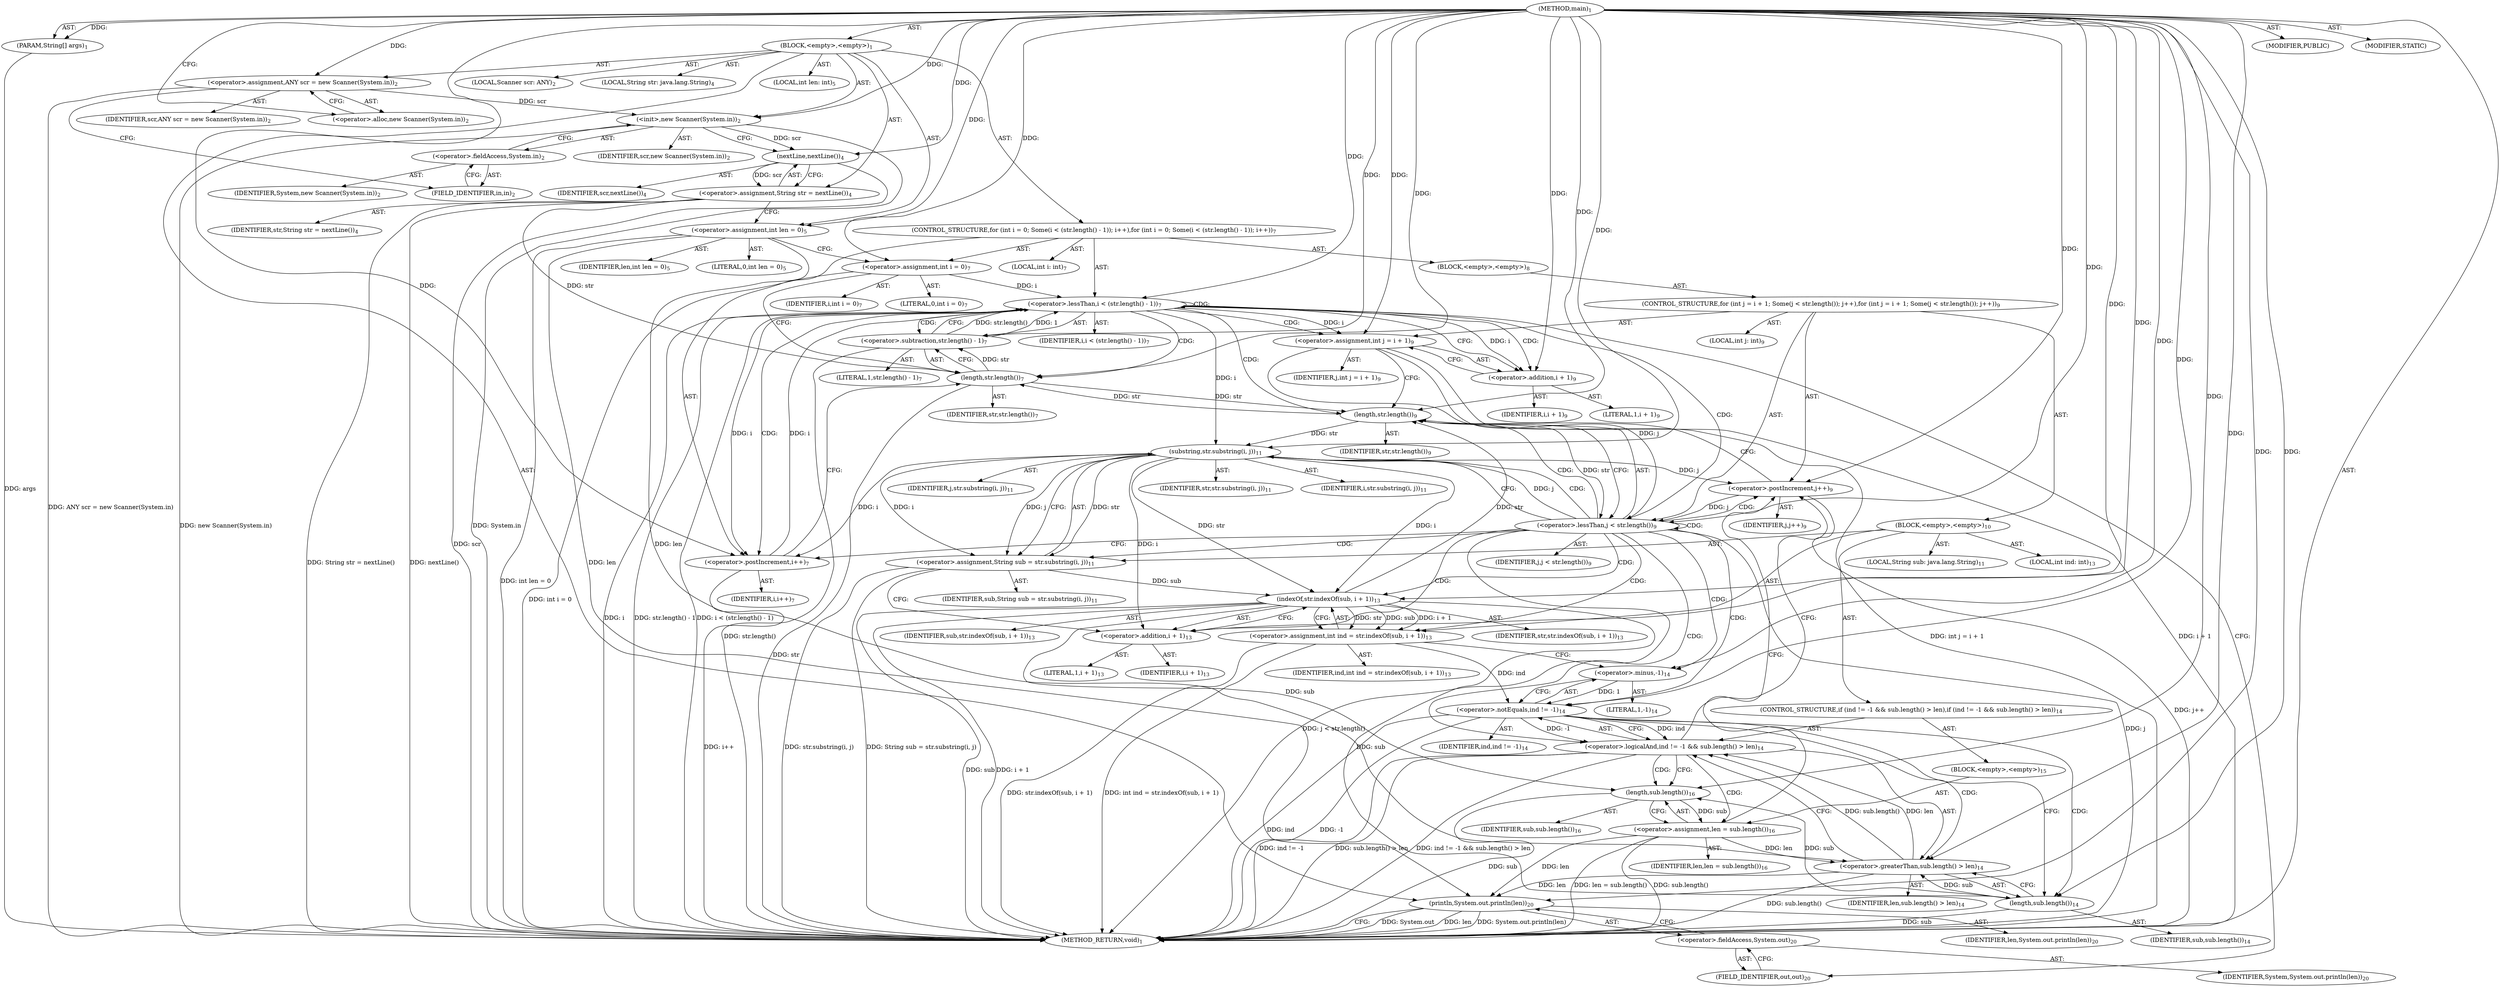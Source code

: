 digraph "main" {  
"19" [label = <(METHOD,main)<SUB>1</SUB>> ]
"20" [label = <(PARAM,String[] args)<SUB>1</SUB>> ]
"21" [label = <(BLOCK,&lt;empty&gt;,&lt;empty&gt;)<SUB>1</SUB>> ]
"4" [label = <(LOCAL,Scanner scr: ANY)<SUB>2</SUB>> ]
"22" [label = <(&lt;operator&gt;.assignment,ANY scr = new Scanner(System.in))<SUB>2</SUB>> ]
"23" [label = <(IDENTIFIER,scr,ANY scr = new Scanner(System.in))<SUB>2</SUB>> ]
"24" [label = <(&lt;operator&gt;.alloc,new Scanner(System.in))<SUB>2</SUB>> ]
"25" [label = <(&lt;init&gt;,new Scanner(System.in))<SUB>2</SUB>> ]
"3" [label = <(IDENTIFIER,scr,new Scanner(System.in))<SUB>2</SUB>> ]
"26" [label = <(&lt;operator&gt;.fieldAccess,System.in)<SUB>2</SUB>> ]
"27" [label = <(IDENTIFIER,System,new Scanner(System.in))<SUB>2</SUB>> ]
"28" [label = <(FIELD_IDENTIFIER,in,in)<SUB>2</SUB>> ]
"29" [label = <(LOCAL,String str: java.lang.String)<SUB>4</SUB>> ]
"30" [label = <(&lt;operator&gt;.assignment,String str = nextLine())<SUB>4</SUB>> ]
"31" [label = <(IDENTIFIER,str,String str = nextLine())<SUB>4</SUB>> ]
"32" [label = <(nextLine,nextLine())<SUB>4</SUB>> ]
"33" [label = <(IDENTIFIER,scr,nextLine())<SUB>4</SUB>> ]
"34" [label = <(LOCAL,int len: int)<SUB>5</SUB>> ]
"35" [label = <(&lt;operator&gt;.assignment,int len = 0)<SUB>5</SUB>> ]
"36" [label = <(IDENTIFIER,len,int len = 0)<SUB>5</SUB>> ]
"37" [label = <(LITERAL,0,int len = 0)<SUB>5</SUB>> ]
"38" [label = <(CONTROL_STRUCTURE,for (int i = 0; Some(i &lt; (str.length() - 1)); i++),for (int i = 0; Some(i &lt; (str.length() - 1)); i++))<SUB>7</SUB>> ]
"39" [label = <(LOCAL,int i: int)<SUB>7</SUB>> ]
"40" [label = <(&lt;operator&gt;.assignment,int i = 0)<SUB>7</SUB>> ]
"41" [label = <(IDENTIFIER,i,int i = 0)<SUB>7</SUB>> ]
"42" [label = <(LITERAL,0,int i = 0)<SUB>7</SUB>> ]
"43" [label = <(&lt;operator&gt;.lessThan,i &lt; (str.length() - 1))<SUB>7</SUB>> ]
"44" [label = <(IDENTIFIER,i,i &lt; (str.length() - 1))<SUB>7</SUB>> ]
"45" [label = <(&lt;operator&gt;.subtraction,str.length() - 1)<SUB>7</SUB>> ]
"46" [label = <(length,str.length())<SUB>7</SUB>> ]
"47" [label = <(IDENTIFIER,str,str.length())<SUB>7</SUB>> ]
"48" [label = <(LITERAL,1,str.length() - 1)<SUB>7</SUB>> ]
"49" [label = <(&lt;operator&gt;.postIncrement,i++)<SUB>7</SUB>> ]
"50" [label = <(IDENTIFIER,i,i++)<SUB>7</SUB>> ]
"51" [label = <(BLOCK,&lt;empty&gt;,&lt;empty&gt;)<SUB>8</SUB>> ]
"52" [label = <(CONTROL_STRUCTURE,for (int j = i + 1; Some(j &lt; str.length()); j++),for (int j = i + 1; Some(j &lt; str.length()); j++))<SUB>9</SUB>> ]
"53" [label = <(LOCAL,int j: int)<SUB>9</SUB>> ]
"54" [label = <(&lt;operator&gt;.assignment,int j = i + 1)<SUB>9</SUB>> ]
"55" [label = <(IDENTIFIER,j,int j = i + 1)<SUB>9</SUB>> ]
"56" [label = <(&lt;operator&gt;.addition,i + 1)<SUB>9</SUB>> ]
"57" [label = <(IDENTIFIER,i,i + 1)<SUB>9</SUB>> ]
"58" [label = <(LITERAL,1,i + 1)<SUB>9</SUB>> ]
"59" [label = <(&lt;operator&gt;.lessThan,j &lt; str.length())<SUB>9</SUB>> ]
"60" [label = <(IDENTIFIER,j,j &lt; str.length())<SUB>9</SUB>> ]
"61" [label = <(length,str.length())<SUB>9</SUB>> ]
"62" [label = <(IDENTIFIER,str,str.length())<SUB>9</SUB>> ]
"63" [label = <(&lt;operator&gt;.postIncrement,j++)<SUB>9</SUB>> ]
"64" [label = <(IDENTIFIER,j,j++)<SUB>9</SUB>> ]
"65" [label = <(BLOCK,&lt;empty&gt;,&lt;empty&gt;)<SUB>10</SUB>> ]
"66" [label = <(LOCAL,String sub: java.lang.String)<SUB>11</SUB>> ]
"67" [label = <(&lt;operator&gt;.assignment,String sub = str.substring(i, j))<SUB>11</SUB>> ]
"68" [label = <(IDENTIFIER,sub,String sub = str.substring(i, j))<SUB>11</SUB>> ]
"69" [label = <(substring,str.substring(i, j))<SUB>11</SUB>> ]
"70" [label = <(IDENTIFIER,str,str.substring(i, j))<SUB>11</SUB>> ]
"71" [label = <(IDENTIFIER,i,str.substring(i, j))<SUB>11</SUB>> ]
"72" [label = <(IDENTIFIER,j,str.substring(i, j))<SUB>11</SUB>> ]
"73" [label = <(LOCAL,int ind: int)<SUB>13</SUB>> ]
"74" [label = <(&lt;operator&gt;.assignment,int ind = str.indexOf(sub, i + 1))<SUB>13</SUB>> ]
"75" [label = <(IDENTIFIER,ind,int ind = str.indexOf(sub, i + 1))<SUB>13</SUB>> ]
"76" [label = <(indexOf,str.indexOf(sub, i + 1))<SUB>13</SUB>> ]
"77" [label = <(IDENTIFIER,str,str.indexOf(sub, i + 1))<SUB>13</SUB>> ]
"78" [label = <(IDENTIFIER,sub,str.indexOf(sub, i + 1))<SUB>13</SUB>> ]
"79" [label = <(&lt;operator&gt;.addition,i + 1)<SUB>13</SUB>> ]
"80" [label = <(IDENTIFIER,i,i + 1)<SUB>13</SUB>> ]
"81" [label = <(LITERAL,1,i + 1)<SUB>13</SUB>> ]
"82" [label = <(CONTROL_STRUCTURE,if (ind != -1 &amp;&amp; sub.length() &gt; len),if (ind != -1 &amp;&amp; sub.length() &gt; len))<SUB>14</SUB>> ]
"83" [label = <(&lt;operator&gt;.logicalAnd,ind != -1 &amp;&amp; sub.length() &gt; len)<SUB>14</SUB>> ]
"84" [label = <(&lt;operator&gt;.notEquals,ind != -1)<SUB>14</SUB>> ]
"85" [label = <(IDENTIFIER,ind,ind != -1)<SUB>14</SUB>> ]
"86" [label = <(&lt;operator&gt;.minus,-1)<SUB>14</SUB>> ]
"87" [label = <(LITERAL,1,-1)<SUB>14</SUB>> ]
"88" [label = <(&lt;operator&gt;.greaterThan,sub.length() &gt; len)<SUB>14</SUB>> ]
"89" [label = <(length,sub.length())<SUB>14</SUB>> ]
"90" [label = <(IDENTIFIER,sub,sub.length())<SUB>14</SUB>> ]
"91" [label = <(IDENTIFIER,len,sub.length() &gt; len)<SUB>14</SUB>> ]
"92" [label = <(BLOCK,&lt;empty&gt;,&lt;empty&gt;)<SUB>15</SUB>> ]
"93" [label = <(&lt;operator&gt;.assignment,len = sub.length())<SUB>16</SUB>> ]
"94" [label = <(IDENTIFIER,len,len = sub.length())<SUB>16</SUB>> ]
"95" [label = <(length,sub.length())<SUB>16</SUB>> ]
"96" [label = <(IDENTIFIER,sub,sub.length())<SUB>16</SUB>> ]
"97" [label = <(println,System.out.println(len))<SUB>20</SUB>> ]
"98" [label = <(&lt;operator&gt;.fieldAccess,System.out)<SUB>20</SUB>> ]
"99" [label = <(IDENTIFIER,System,System.out.println(len))<SUB>20</SUB>> ]
"100" [label = <(FIELD_IDENTIFIER,out,out)<SUB>20</SUB>> ]
"101" [label = <(IDENTIFIER,len,System.out.println(len))<SUB>20</SUB>> ]
"102" [label = <(MODIFIER,PUBLIC)> ]
"103" [label = <(MODIFIER,STATIC)> ]
"104" [label = <(METHOD_RETURN,void)<SUB>1</SUB>> ]
  "19" -> "20"  [ label = "AST: "] 
  "19" -> "21"  [ label = "AST: "] 
  "19" -> "102"  [ label = "AST: "] 
  "19" -> "103"  [ label = "AST: "] 
  "19" -> "104"  [ label = "AST: "] 
  "21" -> "4"  [ label = "AST: "] 
  "21" -> "22"  [ label = "AST: "] 
  "21" -> "25"  [ label = "AST: "] 
  "21" -> "29"  [ label = "AST: "] 
  "21" -> "30"  [ label = "AST: "] 
  "21" -> "34"  [ label = "AST: "] 
  "21" -> "35"  [ label = "AST: "] 
  "21" -> "38"  [ label = "AST: "] 
  "21" -> "97"  [ label = "AST: "] 
  "22" -> "23"  [ label = "AST: "] 
  "22" -> "24"  [ label = "AST: "] 
  "25" -> "3"  [ label = "AST: "] 
  "25" -> "26"  [ label = "AST: "] 
  "26" -> "27"  [ label = "AST: "] 
  "26" -> "28"  [ label = "AST: "] 
  "30" -> "31"  [ label = "AST: "] 
  "30" -> "32"  [ label = "AST: "] 
  "32" -> "33"  [ label = "AST: "] 
  "35" -> "36"  [ label = "AST: "] 
  "35" -> "37"  [ label = "AST: "] 
  "38" -> "39"  [ label = "AST: "] 
  "38" -> "40"  [ label = "AST: "] 
  "38" -> "43"  [ label = "AST: "] 
  "38" -> "49"  [ label = "AST: "] 
  "38" -> "51"  [ label = "AST: "] 
  "40" -> "41"  [ label = "AST: "] 
  "40" -> "42"  [ label = "AST: "] 
  "43" -> "44"  [ label = "AST: "] 
  "43" -> "45"  [ label = "AST: "] 
  "45" -> "46"  [ label = "AST: "] 
  "45" -> "48"  [ label = "AST: "] 
  "46" -> "47"  [ label = "AST: "] 
  "49" -> "50"  [ label = "AST: "] 
  "51" -> "52"  [ label = "AST: "] 
  "52" -> "53"  [ label = "AST: "] 
  "52" -> "54"  [ label = "AST: "] 
  "52" -> "59"  [ label = "AST: "] 
  "52" -> "63"  [ label = "AST: "] 
  "52" -> "65"  [ label = "AST: "] 
  "54" -> "55"  [ label = "AST: "] 
  "54" -> "56"  [ label = "AST: "] 
  "56" -> "57"  [ label = "AST: "] 
  "56" -> "58"  [ label = "AST: "] 
  "59" -> "60"  [ label = "AST: "] 
  "59" -> "61"  [ label = "AST: "] 
  "61" -> "62"  [ label = "AST: "] 
  "63" -> "64"  [ label = "AST: "] 
  "65" -> "66"  [ label = "AST: "] 
  "65" -> "67"  [ label = "AST: "] 
  "65" -> "73"  [ label = "AST: "] 
  "65" -> "74"  [ label = "AST: "] 
  "65" -> "82"  [ label = "AST: "] 
  "67" -> "68"  [ label = "AST: "] 
  "67" -> "69"  [ label = "AST: "] 
  "69" -> "70"  [ label = "AST: "] 
  "69" -> "71"  [ label = "AST: "] 
  "69" -> "72"  [ label = "AST: "] 
  "74" -> "75"  [ label = "AST: "] 
  "74" -> "76"  [ label = "AST: "] 
  "76" -> "77"  [ label = "AST: "] 
  "76" -> "78"  [ label = "AST: "] 
  "76" -> "79"  [ label = "AST: "] 
  "79" -> "80"  [ label = "AST: "] 
  "79" -> "81"  [ label = "AST: "] 
  "82" -> "83"  [ label = "AST: "] 
  "82" -> "92"  [ label = "AST: "] 
  "83" -> "84"  [ label = "AST: "] 
  "83" -> "88"  [ label = "AST: "] 
  "84" -> "85"  [ label = "AST: "] 
  "84" -> "86"  [ label = "AST: "] 
  "86" -> "87"  [ label = "AST: "] 
  "88" -> "89"  [ label = "AST: "] 
  "88" -> "91"  [ label = "AST: "] 
  "89" -> "90"  [ label = "AST: "] 
  "92" -> "93"  [ label = "AST: "] 
  "93" -> "94"  [ label = "AST: "] 
  "93" -> "95"  [ label = "AST: "] 
  "95" -> "96"  [ label = "AST: "] 
  "97" -> "98"  [ label = "AST: "] 
  "97" -> "101"  [ label = "AST: "] 
  "98" -> "99"  [ label = "AST: "] 
  "98" -> "100"  [ label = "AST: "] 
  "22" -> "28"  [ label = "CFG: "] 
  "25" -> "32"  [ label = "CFG: "] 
  "30" -> "35"  [ label = "CFG: "] 
  "35" -> "40"  [ label = "CFG: "] 
  "97" -> "104"  [ label = "CFG: "] 
  "24" -> "22"  [ label = "CFG: "] 
  "26" -> "25"  [ label = "CFG: "] 
  "32" -> "30"  [ label = "CFG: "] 
  "40" -> "46"  [ label = "CFG: "] 
  "43" -> "56"  [ label = "CFG: "] 
  "43" -> "100"  [ label = "CFG: "] 
  "49" -> "46"  [ label = "CFG: "] 
  "98" -> "97"  [ label = "CFG: "] 
  "28" -> "26"  [ label = "CFG: "] 
  "45" -> "43"  [ label = "CFG: "] 
  "100" -> "98"  [ label = "CFG: "] 
  "46" -> "45"  [ label = "CFG: "] 
  "54" -> "61"  [ label = "CFG: "] 
  "59" -> "69"  [ label = "CFG: "] 
  "59" -> "49"  [ label = "CFG: "] 
  "63" -> "61"  [ label = "CFG: "] 
  "56" -> "54"  [ label = "CFG: "] 
  "61" -> "59"  [ label = "CFG: "] 
  "67" -> "79"  [ label = "CFG: "] 
  "74" -> "86"  [ label = "CFG: "] 
  "69" -> "67"  [ label = "CFG: "] 
  "76" -> "74"  [ label = "CFG: "] 
  "83" -> "95"  [ label = "CFG: "] 
  "83" -> "63"  [ label = "CFG: "] 
  "79" -> "76"  [ label = "CFG: "] 
  "84" -> "83"  [ label = "CFG: "] 
  "84" -> "89"  [ label = "CFG: "] 
  "88" -> "83"  [ label = "CFG: "] 
  "93" -> "63"  [ label = "CFG: "] 
  "86" -> "84"  [ label = "CFG: "] 
  "89" -> "88"  [ label = "CFG: "] 
  "95" -> "93"  [ label = "CFG: "] 
  "19" -> "24"  [ label = "CFG: "] 
  "20" -> "104"  [ label = "DDG: args"] 
  "22" -> "104"  [ label = "DDG: ANY scr = new Scanner(System.in)"] 
  "25" -> "104"  [ label = "DDG: System.in"] 
  "25" -> "104"  [ label = "DDG: new Scanner(System.in)"] 
  "32" -> "104"  [ label = "DDG: scr"] 
  "30" -> "104"  [ label = "DDG: nextLine()"] 
  "30" -> "104"  [ label = "DDG: String str = nextLine()"] 
  "35" -> "104"  [ label = "DDG: int len = 0"] 
  "40" -> "104"  [ label = "DDG: int i = 0"] 
  "43" -> "104"  [ label = "DDG: i"] 
  "46" -> "104"  [ label = "DDG: str"] 
  "45" -> "104"  [ label = "DDG: str.length()"] 
  "43" -> "104"  [ label = "DDG: str.length() - 1"] 
  "43" -> "104"  [ label = "DDG: i &lt; (str.length() - 1)"] 
  "97" -> "104"  [ label = "DDG: System.out"] 
  "97" -> "104"  [ label = "DDG: len"] 
  "97" -> "104"  [ label = "DDG: System.out.println(len)"] 
  "54" -> "104"  [ label = "DDG: i + 1"] 
  "54" -> "104"  [ label = "DDG: int j = i + 1"] 
  "59" -> "104"  [ label = "DDG: j"] 
  "59" -> "104"  [ label = "DDG: j &lt; str.length()"] 
  "49" -> "104"  [ label = "DDG: i++"] 
  "67" -> "104"  [ label = "DDG: str.substring(i, j)"] 
  "67" -> "104"  [ label = "DDG: String sub = str.substring(i, j)"] 
  "76" -> "104"  [ label = "DDG: sub"] 
  "76" -> "104"  [ label = "DDG: i + 1"] 
  "74" -> "104"  [ label = "DDG: str.indexOf(sub, i + 1)"] 
  "74" -> "104"  [ label = "DDG: int ind = str.indexOf(sub, i + 1)"] 
  "84" -> "104"  [ label = "DDG: ind"] 
  "84" -> "104"  [ label = "DDG: -1"] 
  "83" -> "104"  [ label = "DDG: ind != -1"] 
  "89" -> "104"  [ label = "DDG: sub"] 
  "88" -> "104"  [ label = "DDG: sub.length()"] 
  "83" -> "104"  [ label = "DDG: sub.length() &gt; len"] 
  "83" -> "104"  [ label = "DDG: ind != -1 &amp;&amp; sub.length() &gt; len"] 
  "95" -> "104"  [ label = "DDG: sub"] 
  "93" -> "104"  [ label = "DDG: sub.length()"] 
  "93" -> "104"  [ label = "DDG: len = sub.length()"] 
  "63" -> "104"  [ label = "DDG: j++"] 
  "19" -> "20"  [ label = "DDG: "] 
  "19" -> "22"  [ label = "DDG: "] 
  "32" -> "30"  [ label = "DDG: scr"] 
  "19" -> "35"  [ label = "DDG: "] 
  "22" -> "25"  [ label = "DDG: scr"] 
  "19" -> "25"  [ label = "DDG: "] 
  "19" -> "40"  [ label = "DDG: "] 
  "35" -> "97"  [ label = "DDG: len"] 
  "88" -> "97"  [ label = "DDG: len"] 
  "93" -> "97"  [ label = "DDG: len"] 
  "19" -> "97"  [ label = "DDG: "] 
  "25" -> "32"  [ label = "DDG: scr"] 
  "19" -> "32"  [ label = "DDG: "] 
  "40" -> "43"  [ label = "DDG: i"] 
  "49" -> "43"  [ label = "DDG: i"] 
  "19" -> "43"  [ label = "DDG: "] 
  "45" -> "43"  [ label = "DDG: str.length()"] 
  "45" -> "43"  [ label = "DDG: 1"] 
  "19" -> "49"  [ label = "DDG: "] 
  "43" -> "49"  [ label = "DDG: i"] 
  "69" -> "49"  [ label = "DDG: i"] 
  "46" -> "45"  [ label = "DDG: str"] 
  "19" -> "45"  [ label = "DDG: "] 
  "43" -> "54"  [ label = "DDG: i"] 
  "19" -> "54"  [ label = "DDG: "] 
  "30" -> "46"  [ label = "DDG: str"] 
  "61" -> "46"  [ label = "DDG: str"] 
  "19" -> "46"  [ label = "DDG: "] 
  "54" -> "59"  [ label = "DDG: j"] 
  "63" -> "59"  [ label = "DDG: j"] 
  "19" -> "59"  [ label = "DDG: "] 
  "61" -> "59"  [ label = "DDG: str"] 
  "69" -> "63"  [ label = "DDG: j"] 
  "19" -> "63"  [ label = "DDG: "] 
  "69" -> "67"  [ label = "DDG: str"] 
  "69" -> "67"  [ label = "DDG: i"] 
  "69" -> "67"  [ label = "DDG: j"] 
  "76" -> "74"  [ label = "DDG: str"] 
  "76" -> "74"  [ label = "DDG: sub"] 
  "76" -> "74"  [ label = "DDG: i + 1"] 
  "43" -> "56"  [ label = "DDG: i"] 
  "19" -> "56"  [ label = "DDG: "] 
  "46" -> "61"  [ label = "DDG: str"] 
  "76" -> "61"  [ label = "DDG: str"] 
  "19" -> "61"  [ label = "DDG: "] 
  "61" -> "69"  [ label = "DDG: str"] 
  "19" -> "69"  [ label = "DDG: "] 
  "43" -> "69"  [ label = "DDG: i"] 
  "59" -> "69"  [ label = "DDG: j"] 
  "69" -> "76"  [ label = "DDG: str"] 
  "19" -> "76"  [ label = "DDG: "] 
  "67" -> "76"  [ label = "DDG: sub"] 
  "69" -> "76"  [ label = "DDG: i"] 
  "84" -> "83"  [ label = "DDG: ind"] 
  "84" -> "83"  [ label = "DDG: -1"] 
  "88" -> "83"  [ label = "DDG: sub.length()"] 
  "88" -> "83"  [ label = "DDG: len"] 
  "95" -> "93"  [ label = "DDG: sub"] 
  "69" -> "79"  [ label = "DDG: i"] 
  "19" -> "79"  [ label = "DDG: "] 
  "74" -> "84"  [ label = "DDG: ind"] 
  "19" -> "84"  [ label = "DDG: "] 
  "86" -> "84"  [ label = "DDG: 1"] 
  "89" -> "88"  [ label = "DDG: sub"] 
  "35" -> "88"  [ label = "DDG: len"] 
  "93" -> "88"  [ label = "DDG: len"] 
  "19" -> "88"  [ label = "DDG: "] 
  "19" -> "86"  [ label = "DDG: "] 
  "76" -> "89"  [ label = "DDG: sub"] 
  "19" -> "89"  [ label = "DDG: "] 
  "76" -> "95"  [ label = "DDG: sub"] 
  "89" -> "95"  [ label = "DDG: sub"] 
  "19" -> "95"  [ label = "DDG: "] 
  "43" -> "49"  [ label = "CDG: "] 
  "43" -> "61"  [ label = "CDG: "] 
  "43" -> "46"  [ label = "CDG: "] 
  "43" -> "56"  [ label = "CDG: "] 
  "43" -> "45"  [ label = "CDG: "] 
  "43" -> "59"  [ label = "CDG: "] 
  "43" -> "54"  [ label = "CDG: "] 
  "43" -> "43"  [ label = "CDG: "] 
  "59" -> "61"  [ label = "CDG: "] 
  "59" -> "83"  [ label = "CDG: "] 
  "59" -> "84"  [ label = "CDG: "] 
  "59" -> "69"  [ label = "CDG: "] 
  "59" -> "67"  [ label = "CDG: "] 
  "59" -> "74"  [ label = "CDG: "] 
  "59" -> "63"  [ label = "CDG: "] 
  "59" -> "76"  [ label = "CDG: "] 
  "59" -> "59"  [ label = "CDG: "] 
  "59" -> "79"  [ label = "CDG: "] 
  "59" -> "86"  [ label = "CDG: "] 
  "83" -> "95"  [ label = "CDG: "] 
  "83" -> "93"  [ label = "CDG: "] 
  "84" -> "89"  [ label = "CDG: "] 
  "84" -> "88"  [ label = "CDG: "] 
}
